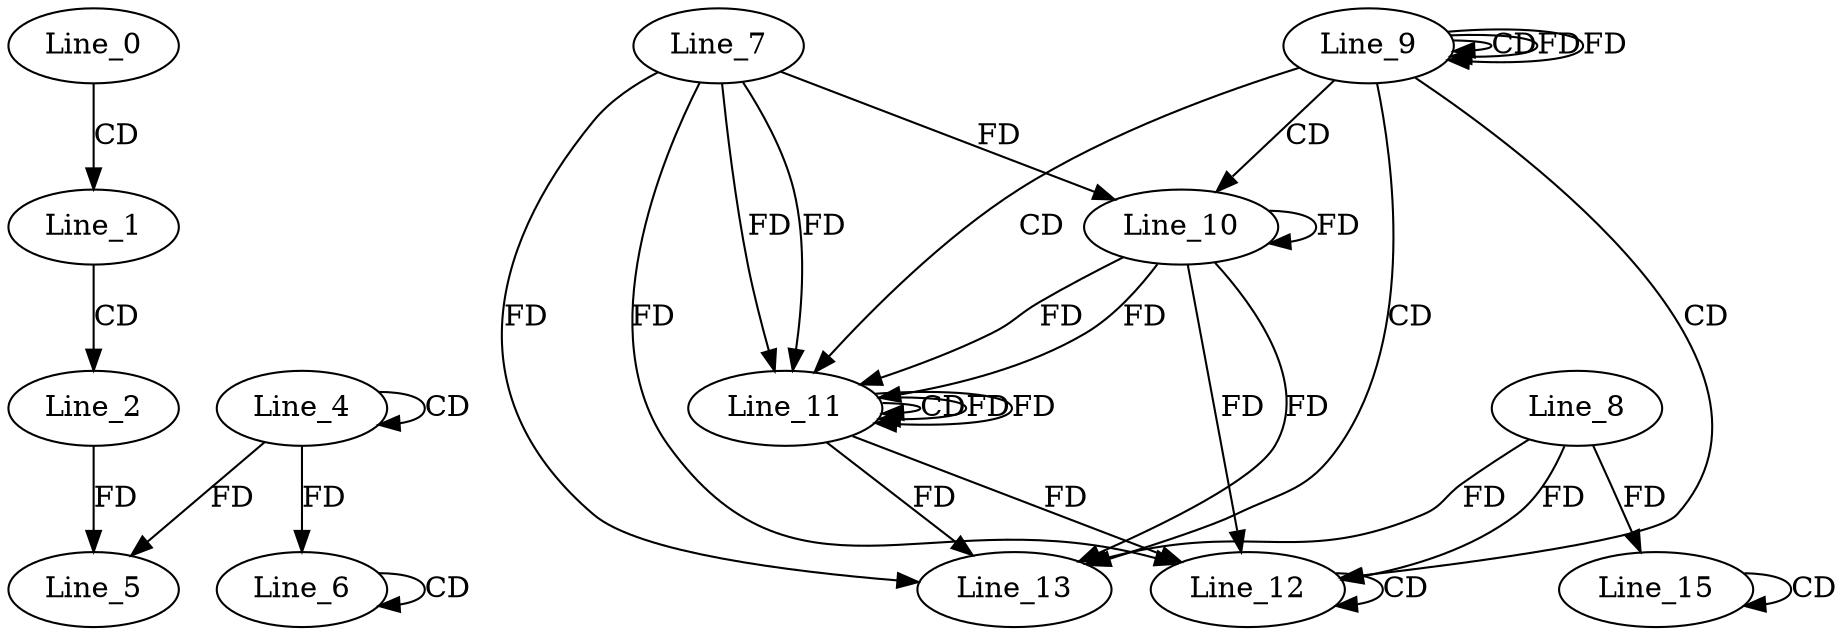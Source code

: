 digraph G {
  Line_0;
  Line_1;
  Line_2;
  Line_4;
  Line_4;
  Line_5;
  Line_5;
  Line_6;
  Line_6;
  Line_9;
  Line_9;
  Line_9;
  Line_10;
  Line_7;
  Line_11;
  Line_11;
  Line_12;
  Line_12;
  Line_8;
  Line_13;
  Line_13;
  Line_15;
  Line_15;
  Line_0 -> Line_1 [ label="CD" ];
  Line_1 -> Line_2 [ label="CD" ];
  Line_4 -> Line_4 [ label="CD" ];
  Line_4 -> Line_5 [ label="FD" ];
  Line_2 -> Line_5 [ label="FD" ];
  Line_6 -> Line_6 [ label="CD" ];
  Line_4 -> Line_6 [ label="FD" ];
  Line_9 -> Line_9 [ label="CD" ];
  Line_9 -> Line_9 [ label="FD" ];
  Line_9 -> Line_10 [ label="CD" ];
  Line_10 -> Line_10 [ label="FD" ];
  Line_7 -> Line_10 [ label="FD" ];
  Line_9 -> Line_11 [ label="CD" ];
  Line_10 -> Line_11 [ label="FD" ];
  Line_7 -> Line_11 [ label="FD" ];
  Line_11 -> Line_11 [ label="CD" ];
  Line_10 -> Line_11 [ label="FD" ];
  Line_11 -> Line_11 [ label="FD" ];
  Line_7 -> Line_11 [ label="FD" ];
  Line_9 -> Line_12 [ label="CD" ];
  Line_10 -> Line_12 [ label="FD" ];
  Line_11 -> Line_12 [ label="FD" ];
  Line_7 -> Line_12 [ label="FD" ];
  Line_12 -> Line_12 [ label="CD" ];
  Line_8 -> Line_12 [ label="FD" ];
  Line_9 -> Line_13 [ label="CD" ];
  Line_8 -> Line_13 [ label="FD" ];
  Line_10 -> Line_13 [ label="FD" ];
  Line_11 -> Line_13 [ label="FD" ];
  Line_7 -> Line_13 [ label="FD" ];
  Line_15 -> Line_15 [ label="CD" ];
  Line_8 -> Line_15 [ label="FD" ];
  Line_9 -> Line_9 [ label="FD" ];
  Line_11 -> Line_11 [ label="FD" ];
}
